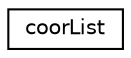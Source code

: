 digraph "Graficzna hierarchia klas"
{
 // LATEX_PDF_SIZE
  edge [fontname="Helvetica",fontsize="10",labelfontname="Helvetica",labelfontsize="10"];
  node [fontname="Helvetica",fontsize="10",shape=record];
  rankdir="LR";
  Node0 [label="coorList",height=0.2,width=0.4,color="black", fillcolor="white", style="filled",URL="$structcoor_list.html",tooltip=" "];
}
